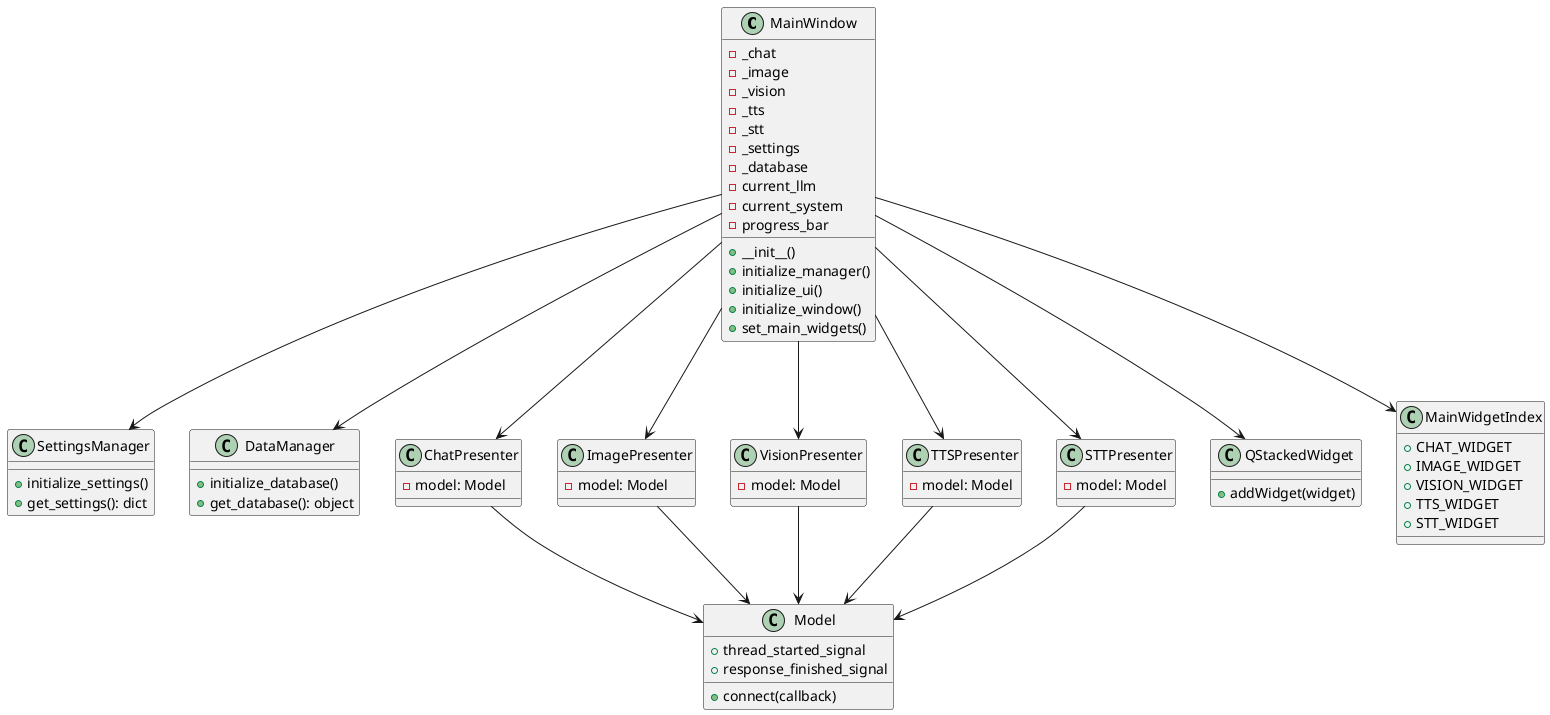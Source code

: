 @startuml
class MainWindow {
    - _chat
    - _image
    - _vision
    - _tts
    - _stt
    - _settings
    - _database
    - current_llm
    - current_system
    - progress_bar
    + __init__()
    + initialize_manager()
    + initialize_ui()
    + initialize_window()
    + set_main_widgets()
}

class SettingsManager {
    + initialize_settings()
    + get_settings(): dict
}

class DataManager {
    + initialize_database()
    + get_database(): object
}

class ChatPresenter {
    - model: Model
}

class ImagePresenter {
    - model: Model
}

class VisionPresenter {
    - model: Model
}

class TTSPresenter {
    - model: Model
}

class STTPresenter {
    - model: Model
}

class QStackedWidget {
    + addWidget(widget)
}
class MainWidgetIndex {
    + CHAT_WIDGET
    + IMAGE_WIDGET
    + VISION_WIDGET
    + TTS_WIDGET
    + STT_WIDGET
}

class Model {
    + thread_started_signal
    + response_finished_signal
    + connect(callback)
}

MainWindow --> ChatPresenter
MainWindow --> ImagePresenter
MainWindow --> VisionPresenter
MainWindow --> TTSPresenter
MainWindow --> STTPresenter
MainWindow --> SettingsManager
MainWindow --> DataManager
MainWindow --> QStackedWidget
MainWindow --> MainWidgetIndex
ChatPresenter --> Model
ImagePresenter --> Model
VisionPresenter --> Model
TTSPresenter --> Model
STTPresenter --> Model
@enduml
